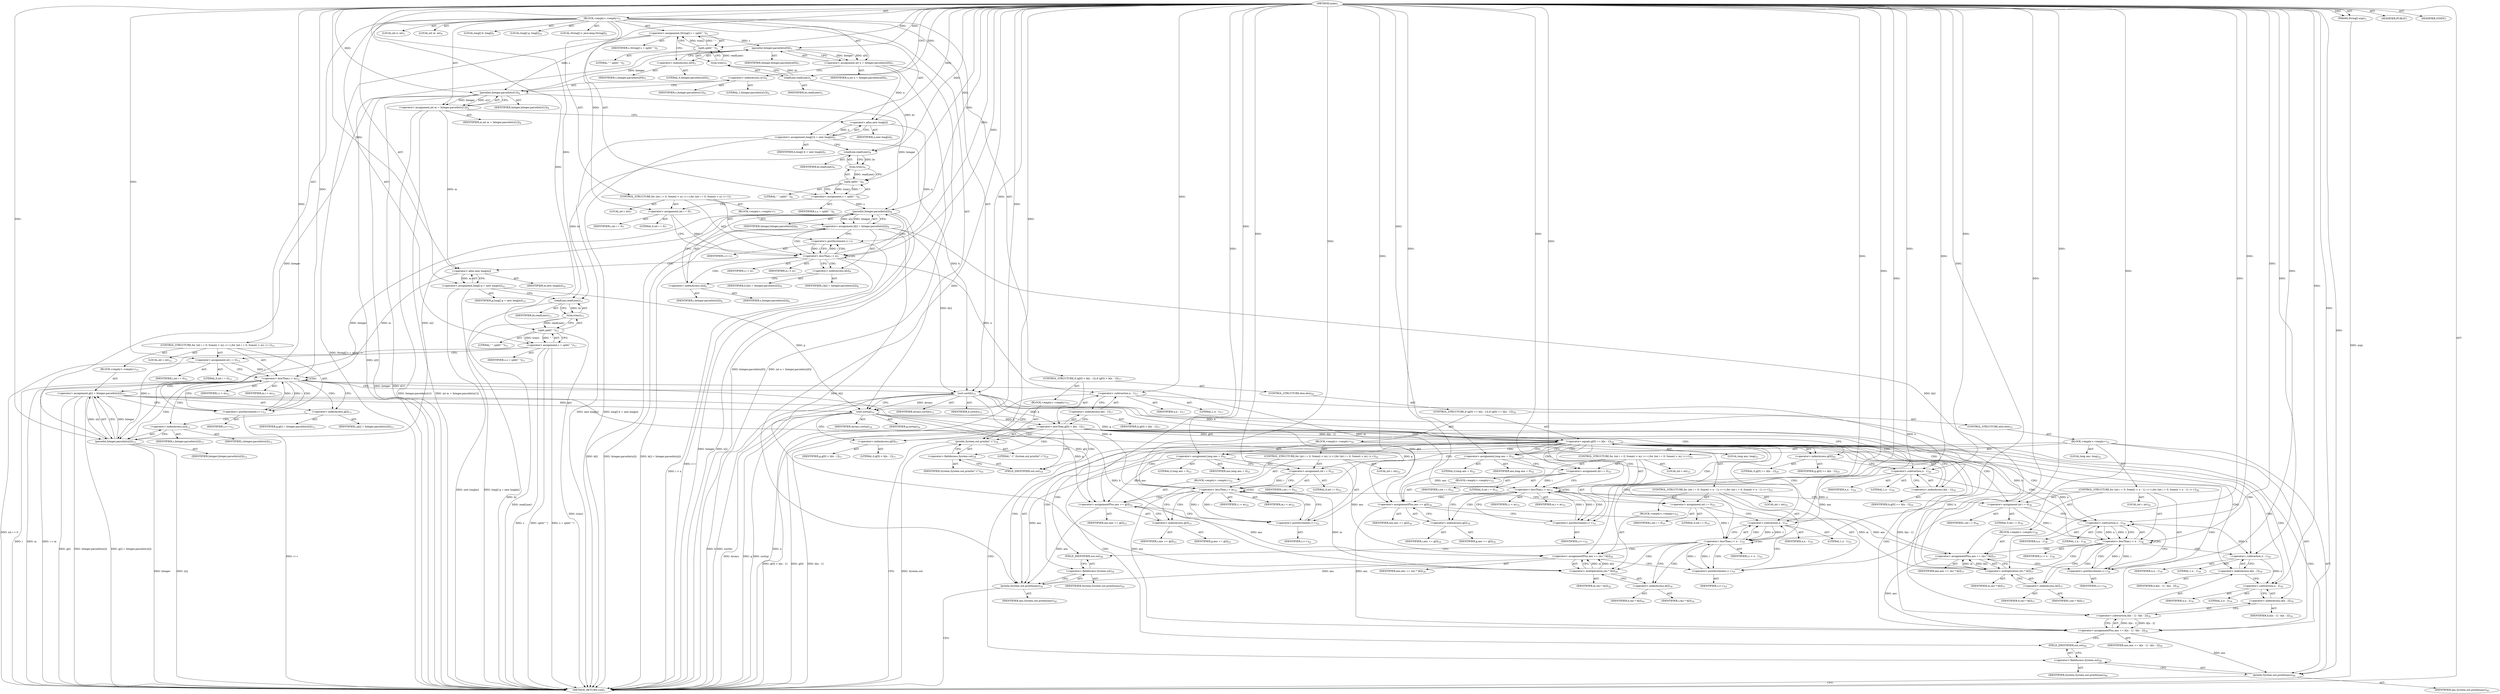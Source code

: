digraph "main" {  
"17" [label = <(METHOD,main)<SUB>1</SUB>> ]
"18" [label = <(PARAM,String[] args)<SUB>1</SUB>> ]
"19" [label = <(BLOCK,&lt;empty&gt;,&lt;empty&gt;)<SUB>1</SUB>> ]
"20" [label = <(LOCAL,String[] s: java.lang.String[])<SUB>2</SUB>> ]
"21" [label = <(&lt;operator&gt;.assignment,String[] s = split(&quot; &quot;))<SUB>2</SUB>> ]
"22" [label = <(IDENTIFIER,s,String[] s = split(&quot; &quot;))<SUB>2</SUB>> ]
"23" [label = <(split,split(&quot; &quot;))<SUB>2</SUB>> ]
"24" [label = <(trim,trim())<SUB>2</SUB>> ]
"25" [label = <(readLine,readLine())<SUB>2</SUB>> ]
"26" [label = <(IDENTIFIER,br,readLine())<SUB>2</SUB>> ]
"27" [label = <(LITERAL,&quot; &quot;,split(&quot; &quot;))<SUB>2</SUB>> ]
"28" [label = <(LOCAL,int n: int)<SUB>3</SUB>> ]
"29" [label = <(&lt;operator&gt;.assignment,int n = Integer.parseInt(s[0]))<SUB>3</SUB>> ]
"30" [label = <(IDENTIFIER,n,int n = Integer.parseInt(s[0]))<SUB>3</SUB>> ]
"31" [label = <(parseInt,Integer.parseInt(s[0]))<SUB>3</SUB>> ]
"32" [label = <(IDENTIFIER,Integer,Integer.parseInt(s[0]))<SUB>3</SUB>> ]
"33" [label = <(&lt;operator&gt;.indexAccess,s[0])<SUB>3</SUB>> ]
"34" [label = <(IDENTIFIER,s,Integer.parseInt(s[0]))<SUB>3</SUB>> ]
"35" [label = <(LITERAL,0,Integer.parseInt(s[0]))<SUB>3</SUB>> ]
"36" [label = <(LOCAL,int m: int)<SUB>4</SUB>> ]
"37" [label = <(&lt;operator&gt;.assignment,int m = Integer.parseInt(s[1]))<SUB>4</SUB>> ]
"38" [label = <(IDENTIFIER,m,int m = Integer.parseInt(s[1]))<SUB>4</SUB>> ]
"39" [label = <(parseInt,Integer.parseInt(s[1]))<SUB>4</SUB>> ]
"40" [label = <(IDENTIFIER,Integer,Integer.parseInt(s[1]))<SUB>4</SUB>> ]
"41" [label = <(&lt;operator&gt;.indexAccess,s[1])<SUB>4</SUB>> ]
"42" [label = <(IDENTIFIER,s,Integer.parseInt(s[1]))<SUB>4</SUB>> ]
"43" [label = <(LITERAL,1,Integer.parseInt(s[1]))<SUB>4</SUB>> ]
"44" [label = <(LOCAL,long[] b: long[])<SUB>5</SUB>> ]
"45" [label = <(&lt;operator&gt;.assignment,long[] b = new long[n])<SUB>5</SUB>> ]
"46" [label = <(IDENTIFIER,b,long[] b = new long[n])<SUB>5</SUB>> ]
"47" [label = <(&lt;operator&gt;.alloc,new long[n])> ]
"48" [label = <(IDENTIFIER,n,new long[n])<SUB>5</SUB>> ]
"49" [label = <(&lt;operator&gt;.assignment,s = split(&quot; &quot;))<SUB>6</SUB>> ]
"50" [label = <(IDENTIFIER,s,s = split(&quot; &quot;))<SUB>6</SUB>> ]
"51" [label = <(split,split(&quot; &quot;))<SUB>6</SUB>> ]
"52" [label = <(trim,trim())<SUB>6</SUB>> ]
"53" [label = <(readLine,readLine())<SUB>6</SUB>> ]
"54" [label = <(IDENTIFIER,br,readLine())<SUB>6</SUB>> ]
"55" [label = <(LITERAL,&quot; &quot;,split(&quot; &quot;))<SUB>6</SUB>> ]
"56" [label = <(CONTROL_STRUCTURE,for (int i = 0; Some(i &lt; n); i++),for (int i = 0; Some(i &lt; n); i++))<SUB>7</SUB>> ]
"57" [label = <(LOCAL,int i: int)<SUB>7</SUB>> ]
"58" [label = <(&lt;operator&gt;.assignment,int i = 0)<SUB>7</SUB>> ]
"59" [label = <(IDENTIFIER,i,int i = 0)<SUB>7</SUB>> ]
"60" [label = <(LITERAL,0,int i = 0)<SUB>7</SUB>> ]
"61" [label = <(&lt;operator&gt;.lessThan,i &lt; n)<SUB>7</SUB>> ]
"62" [label = <(IDENTIFIER,i,i &lt; n)<SUB>7</SUB>> ]
"63" [label = <(IDENTIFIER,n,i &lt; n)<SUB>7</SUB>> ]
"64" [label = <(&lt;operator&gt;.postIncrement,i++)<SUB>7</SUB>> ]
"65" [label = <(IDENTIFIER,i,i++)<SUB>7</SUB>> ]
"66" [label = <(BLOCK,&lt;empty&gt;,&lt;empty&gt;)<SUB>7</SUB>> ]
"67" [label = <(&lt;operator&gt;.assignment,b[i] = Integer.parseInt(s[i]))<SUB>8</SUB>> ]
"68" [label = <(&lt;operator&gt;.indexAccess,b[i])<SUB>8</SUB>> ]
"69" [label = <(IDENTIFIER,b,b[i] = Integer.parseInt(s[i]))<SUB>8</SUB>> ]
"70" [label = <(IDENTIFIER,i,b[i] = Integer.parseInt(s[i]))<SUB>8</SUB>> ]
"71" [label = <(parseInt,Integer.parseInt(s[i]))<SUB>8</SUB>> ]
"72" [label = <(IDENTIFIER,Integer,Integer.parseInt(s[i]))<SUB>8</SUB>> ]
"73" [label = <(&lt;operator&gt;.indexAccess,s[i])<SUB>8</SUB>> ]
"74" [label = <(IDENTIFIER,s,Integer.parseInt(s[i]))<SUB>8</SUB>> ]
"75" [label = <(IDENTIFIER,i,Integer.parseInt(s[i]))<SUB>8</SUB>> ]
"76" [label = <(LOCAL,long[] g: long[])<SUB>10</SUB>> ]
"77" [label = <(&lt;operator&gt;.assignment,long[] g = new long[m])<SUB>10</SUB>> ]
"78" [label = <(IDENTIFIER,g,long[] g = new long[m])<SUB>10</SUB>> ]
"79" [label = <(&lt;operator&gt;.alloc,new long[m])> ]
"80" [label = <(IDENTIFIER,m,new long[m])<SUB>10</SUB>> ]
"81" [label = <(&lt;operator&gt;.assignment,s = split(&quot; &quot;))<SUB>11</SUB>> ]
"82" [label = <(IDENTIFIER,s,s = split(&quot; &quot;))<SUB>11</SUB>> ]
"83" [label = <(split,split(&quot; &quot;))<SUB>11</SUB>> ]
"84" [label = <(trim,trim())<SUB>11</SUB>> ]
"85" [label = <(readLine,readLine())<SUB>11</SUB>> ]
"86" [label = <(IDENTIFIER,br,readLine())<SUB>11</SUB>> ]
"87" [label = <(LITERAL,&quot; &quot;,split(&quot; &quot;))<SUB>11</SUB>> ]
"88" [label = <(CONTROL_STRUCTURE,for (int i = 0; Some(i &lt; m); i++),for (int i = 0; Some(i &lt; m); i++))<SUB>12</SUB>> ]
"89" [label = <(LOCAL,int i: int)<SUB>12</SUB>> ]
"90" [label = <(&lt;operator&gt;.assignment,int i = 0)<SUB>12</SUB>> ]
"91" [label = <(IDENTIFIER,i,int i = 0)<SUB>12</SUB>> ]
"92" [label = <(LITERAL,0,int i = 0)<SUB>12</SUB>> ]
"93" [label = <(&lt;operator&gt;.lessThan,i &lt; m)<SUB>12</SUB>> ]
"94" [label = <(IDENTIFIER,i,i &lt; m)<SUB>12</SUB>> ]
"95" [label = <(IDENTIFIER,m,i &lt; m)<SUB>12</SUB>> ]
"96" [label = <(&lt;operator&gt;.postIncrement,i++)<SUB>12</SUB>> ]
"97" [label = <(IDENTIFIER,i,i++)<SUB>12</SUB>> ]
"98" [label = <(BLOCK,&lt;empty&gt;,&lt;empty&gt;)<SUB>12</SUB>> ]
"99" [label = <(&lt;operator&gt;.assignment,g[i] = Integer.parseInt(s[i]))<SUB>13</SUB>> ]
"100" [label = <(&lt;operator&gt;.indexAccess,g[i])<SUB>13</SUB>> ]
"101" [label = <(IDENTIFIER,g,g[i] = Integer.parseInt(s[i]))<SUB>13</SUB>> ]
"102" [label = <(IDENTIFIER,i,g[i] = Integer.parseInt(s[i]))<SUB>13</SUB>> ]
"103" [label = <(parseInt,Integer.parseInt(s[i]))<SUB>13</SUB>> ]
"104" [label = <(IDENTIFIER,Integer,Integer.parseInt(s[i]))<SUB>13</SUB>> ]
"105" [label = <(&lt;operator&gt;.indexAccess,s[i])<SUB>13</SUB>> ]
"106" [label = <(IDENTIFIER,s,Integer.parseInt(s[i]))<SUB>13</SUB>> ]
"107" [label = <(IDENTIFIER,i,Integer.parseInt(s[i]))<SUB>13</SUB>> ]
"108" [label = <(sort,sort(b))<SUB>15</SUB>> ]
"109" [label = <(IDENTIFIER,Arrays,sort(b))<SUB>15</SUB>> ]
"110" [label = <(IDENTIFIER,b,sort(b))<SUB>15</SUB>> ]
"111" [label = <(sort,sort(g))<SUB>16</SUB>> ]
"112" [label = <(IDENTIFIER,Arrays,sort(g))<SUB>16</SUB>> ]
"113" [label = <(IDENTIFIER,g,sort(g))<SUB>16</SUB>> ]
"114" [label = <(CONTROL_STRUCTURE,if (g[0] &lt; b[n - 1]),if (g[0] &lt; b[n - 1]))<SUB>17</SUB>> ]
"115" [label = <(&lt;operator&gt;.lessThan,g[0] &lt; b[n - 1])<SUB>17</SUB>> ]
"116" [label = <(&lt;operator&gt;.indexAccess,g[0])<SUB>17</SUB>> ]
"117" [label = <(IDENTIFIER,g,g[0] &lt; b[n - 1])<SUB>17</SUB>> ]
"118" [label = <(LITERAL,0,g[0] &lt; b[n - 1])<SUB>17</SUB>> ]
"119" [label = <(&lt;operator&gt;.indexAccess,b[n - 1])<SUB>17</SUB>> ]
"120" [label = <(IDENTIFIER,b,g[0] &lt; b[n - 1])<SUB>17</SUB>> ]
"121" [label = <(&lt;operator&gt;.subtraction,n - 1)<SUB>17</SUB>> ]
"122" [label = <(IDENTIFIER,n,n - 1)<SUB>17</SUB>> ]
"123" [label = <(LITERAL,1,n - 1)<SUB>17</SUB>> ]
"124" [label = <(BLOCK,&lt;empty&gt;,&lt;empty&gt;)<SUB>17</SUB>> ]
"125" [label = <(println,System.out.println(&quot;-1&quot;))<SUB>18</SUB>> ]
"126" [label = <(&lt;operator&gt;.fieldAccess,System.out)<SUB>18</SUB>> ]
"127" [label = <(IDENTIFIER,System,System.out.println(&quot;-1&quot;))<SUB>18</SUB>> ]
"128" [label = <(FIELD_IDENTIFIER,out,out)<SUB>18</SUB>> ]
"129" [label = <(LITERAL,&quot;-1&quot;,System.out.println(&quot;-1&quot;))<SUB>18</SUB>> ]
"130" [label = <(CONTROL_STRUCTURE,else,else)<SUB>20</SUB>> ]
"131" [label = <(CONTROL_STRUCTURE,if (g[0] == b[n - 1]),if (g[0] == b[n - 1]))<SUB>20</SUB>> ]
"132" [label = <(&lt;operator&gt;.equals,g[0] == b[n - 1])<SUB>20</SUB>> ]
"133" [label = <(&lt;operator&gt;.indexAccess,g[0])<SUB>20</SUB>> ]
"134" [label = <(IDENTIFIER,g,g[0] == b[n - 1])<SUB>20</SUB>> ]
"135" [label = <(LITERAL,0,g[0] == b[n - 1])<SUB>20</SUB>> ]
"136" [label = <(&lt;operator&gt;.indexAccess,b[n - 1])<SUB>20</SUB>> ]
"137" [label = <(IDENTIFIER,b,g[0] == b[n - 1])<SUB>20</SUB>> ]
"138" [label = <(&lt;operator&gt;.subtraction,n - 1)<SUB>20</SUB>> ]
"139" [label = <(IDENTIFIER,n,n - 1)<SUB>20</SUB>> ]
"140" [label = <(LITERAL,1,n - 1)<SUB>20</SUB>> ]
"141" [label = <(BLOCK,&lt;empty&gt;,&lt;empty&gt;)<SUB>20</SUB>> ]
"142" [label = <(LOCAL,long ans: long)<SUB>21</SUB>> ]
"143" [label = <(&lt;operator&gt;.assignment,long ans = 0)<SUB>21</SUB>> ]
"144" [label = <(IDENTIFIER,ans,long ans = 0)<SUB>21</SUB>> ]
"145" [label = <(LITERAL,0,long ans = 0)<SUB>21</SUB>> ]
"146" [label = <(CONTROL_STRUCTURE,for (int i = 0; Some(i &lt; m); i++),for (int i = 0; Some(i &lt; m); i++))<SUB>22</SUB>> ]
"147" [label = <(LOCAL,int i: int)<SUB>22</SUB>> ]
"148" [label = <(&lt;operator&gt;.assignment,int i = 0)<SUB>22</SUB>> ]
"149" [label = <(IDENTIFIER,i,int i = 0)<SUB>22</SUB>> ]
"150" [label = <(LITERAL,0,int i = 0)<SUB>22</SUB>> ]
"151" [label = <(&lt;operator&gt;.lessThan,i &lt; m)<SUB>22</SUB>> ]
"152" [label = <(IDENTIFIER,i,i &lt; m)<SUB>22</SUB>> ]
"153" [label = <(IDENTIFIER,m,i &lt; m)<SUB>22</SUB>> ]
"154" [label = <(&lt;operator&gt;.postIncrement,i++)<SUB>22</SUB>> ]
"155" [label = <(IDENTIFIER,i,i++)<SUB>22</SUB>> ]
"156" [label = <(BLOCK,&lt;empty&gt;,&lt;empty&gt;)<SUB>22</SUB>> ]
"157" [label = <(&lt;operator&gt;.assignmentPlus,ans += g[i])<SUB>23</SUB>> ]
"158" [label = <(IDENTIFIER,ans,ans += g[i])<SUB>23</SUB>> ]
"159" [label = <(&lt;operator&gt;.indexAccess,g[i])<SUB>23</SUB>> ]
"160" [label = <(IDENTIFIER,g,ans += g[i])<SUB>23</SUB>> ]
"161" [label = <(IDENTIFIER,i,ans += g[i])<SUB>23</SUB>> ]
"162" [label = <(CONTROL_STRUCTURE,for (int i = 0; Some(i &lt; n - 1); i++),for (int i = 0; Some(i &lt; n - 1); i++))<SUB>25</SUB>> ]
"163" [label = <(LOCAL,int i: int)<SUB>25</SUB>> ]
"164" [label = <(&lt;operator&gt;.assignment,int i = 0)<SUB>25</SUB>> ]
"165" [label = <(IDENTIFIER,i,int i = 0)<SUB>25</SUB>> ]
"166" [label = <(LITERAL,0,int i = 0)<SUB>25</SUB>> ]
"167" [label = <(&lt;operator&gt;.lessThan,i &lt; n - 1)<SUB>25</SUB>> ]
"168" [label = <(IDENTIFIER,i,i &lt; n - 1)<SUB>25</SUB>> ]
"169" [label = <(&lt;operator&gt;.subtraction,n - 1)<SUB>25</SUB>> ]
"170" [label = <(IDENTIFIER,n,n - 1)<SUB>25</SUB>> ]
"171" [label = <(LITERAL,1,n - 1)<SUB>25</SUB>> ]
"172" [label = <(&lt;operator&gt;.postIncrement,i++)<SUB>25</SUB>> ]
"173" [label = <(IDENTIFIER,i,i++)<SUB>25</SUB>> ]
"174" [label = <(BLOCK,&lt;empty&gt;,&lt;empty&gt;)<SUB>25</SUB>> ]
"175" [label = <(&lt;operator&gt;.assignmentPlus,ans += (m) * b[i])<SUB>26</SUB>> ]
"176" [label = <(IDENTIFIER,ans,ans += (m) * b[i])<SUB>26</SUB>> ]
"177" [label = <(&lt;operator&gt;.multiplication,(m) * b[i])<SUB>26</SUB>> ]
"178" [label = <(IDENTIFIER,m,(m) * b[i])<SUB>26</SUB>> ]
"179" [label = <(&lt;operator&gt;.indexAccess,b[i])<SUB>26</SUB>> ]
"180" [label = <(IDENTIFIER,b,(m) * b[i])<SUB>26</SUB>> ]
"181" [label = <(IDENTIFIER,i,(m) * b[i])<SUB>26</SUB>> ]
"182" [label = <(println,System.out.println(ans))<SUB>28</SUB>> ]
"183" [label = <(&lt;operator&gt;.fieldAccess,System.out)<SUB>28</SUB>> ]
"184" [label = <(IDENTIFIER,System,System.out.println(ans))<SUB>28</SUB>> ]
"185" [label = <(FIELD_IDENTIFIER,out,out)<SUB>28</SUB>> ]
"186" [label = <(IDENTIFIER,ans,System.out.println(ans))<SUB>28</SUB>> ]
"187" [label = <(CONTROL_STRUCTURE,else,else)<SUB>31</SUB>> ]
"188" [label = <(BLOCK,&lt;empty&gt;,&lt;empty&gt;)<SUB>31</SUB>> ]
"189" [label = <(LOCAL,long ans: long)<SUB>32</SUB>> ]
"190" [label = <(&lt;operator&gt;.assignment,long ans = 0)<SUB>32</SUB>> ]
"191" [label = <(IDENTIFIER,ans,long ans = 0)<SUB>32</SUB>> ]
"192" [label = <(LITERAL,0,long ans = 0)<SUB>32</SUB>> ]
"193" [label = <(CONTROL_STRUCTURE,for (int i = 0; Some(i &lt; m); i++),for (int i = 0; Some(i &lt; m); i++))<SUB>33</SUB>> ]
"194" [label = <(LOCAL,int i: int)<SUB>33</SUB>> ]
"195" [label = <(&lt;operator&gt;.assignment,int i = 0)<SUB>33</SUB>> ]
"196" [label = <(IDENTIFIER,i,int i = 0)<SUB>33</SUB>> ]
"197" [label = <(LITERAL,0,int i = 0)<SUB>33</SUB>> ]
"198" [label = <(&lt;operator&gt;.lessThan,i &lt; m)<SUB>33</SUB>> ]
"199" [label = <(IDENTIFIER,i,i &lt; m)<SUB>33</SUB>> ]
"200" [label = <(IDENTIFIER,m,i &lt; m)<SUB>33</SUB>> ]
"201" [label = <(&lt;operator&gt;.postIncrement,i++)<SUB>33</SUB>> ]
"202" [label = <(IDENTIFIER,i,i++)<SUB>33</SUB>> ]
"203" [label = <(BLOCK,&lt;empty&gt;,&lt;empty&gt;)<SUB>33</SUB>> ]
"204" [label = <(&lt;operator&gt;.assignmentPlus,ans += g[i])<SUB>34</SUB>> ]
"205" [label = <(IDENTIFIER,ans,ans += g[i])<SUB>34</SUB>> ]
"206" [label = <(&lt;operator&gt;.indexAccess,g[i])<SUB>34</SUB>> ]
"207" [label = <(IDENTIFIER,g,ans += g[i])<SUB>34</SUB>> ]
"208" [label = <(IDENTIFIER,i,ans += g[i])<SUB>34</SUB>> ]
"209" [label = <(CONTROL_STRUCTURE,for (int i = 0; Some(i &lt; n - 1); i++),for (int i = 0; Some(i &lt; n - 1); i++))<SUB>36</SUB>> ]
"210" [label = <(LOCAL,int i: int)<SUB>36</SUB>> ]
"211" [label = <(&lt;operator&gt;.assignment,int i = 0)<SUB>36</SUB>> ]
"212" [label = <(IDENTIFIER,i,int i = 0)<SUB>36</SUB>> ]
"213" [label = <(LITERAL,0,int i = 0)<SUB>36</SUB>> ]
"214" [label = <(&lt;operator&gt;.lessThan,i &lt; n - 1)<SUB>36</SUB>> ]
"215" [label = <(IDENTIFIER,i,i &lt; n - 1)<SUB>36</SUB>> ]
"216" [label = <(&lt;operator&gt;.subtraction,n - 1)<SUB>36</SUB>> ]
"217" [label = <(IDENTIFIER,n,n - 1)<SUB>36</SUB>> ]
"218" [label = <(LITERAL,1,n - 1)<SUB>36</SUB>> ]
"219" [label = <(&lt;operator&gt;.postIncrement,i++)<SUB>36</SUB>> ]
"220" [label = <(IDENTIFIER,i,i++)<SUB>36</SUB>> ]
"221" [label = <(BLOCK,&lt;empty&gt;,&lt;empty&gt;)<SUB>36</SUB>> ]
"222" [label = <(&lt;operator&gt;.assignmentPlus,ans += (m) * b[i])<SUB>37</SUB>> ]
"223" [label = <(IDENTIFIER,ans,ans += (m) * b[i])<SUB>37</SUB>> ]
"224" [label = <(&lt;operator&gt;.multiplication,(m) * b[i])<SUB>37</SUB>> ]
"225" [label = <(IDENTIFIER,m,(m) * b[i])<SUB>37</SUB>> ]
"226" [label = <(&lt;operator&gt;.indexAccess,b[i])<SUB>37</SUB>> ]
"227" [label = <(IDENTIFIER,b,(m) * b[i])<SUB>37</SUB>> ]
"228" [label = <(IDENTIFIER,i,(m) * b[i])<SUB>37</SUB>> ]
"229" [label = <(&lt;operator&gt;.assignmentPlus,ans += b[n - 1] - b[n - 2])<SUB>39</SUB>> ]
"230" [label = <(IDENTIFIER,ans,ans += b[n - 1] - b[n - 2])<SUB>39</SUB>> ]
"231" [label = <(&lt;operator&gt;.subtraction,b[n - 1] - b[n - 2])<SUB>39</SUB>> ]
"232" [label = <(&lt;operator&gt;.indexAccess,b[n - 1])<SUB>39</SUB>> ]
"233" [label = <(IDENTIFIER,b,b[n - 1] - b[n - 2])<SUB>39</SUB>> ]
"234" [label = <(&lt;operator&gt;.subtraction,n - 1)<SUB>39</SUB>> ]
"235" [label = <(IDENTIFIER,n,n - 1)<SUB>39</SUB>> ]
"236" [label = <(LITERAL,1,n - 1)<SUB>39</SUB>> ]
"237" [label = <(&lt;operator&gt;.indexAccess,b[n - 2])<SUB>39</SUB>> ]
"238" [label = <(IDENTIFIER,b,b[n - 1] - b[n - 2])<SUB>39</SUB>> ]
"239" [label = <(&lt;operator&gt;.subtraction,n - 2)<SUB>39</SUB>> ]
"240" [label = <(IDENTIFIER,n,n - 2)<SUB>39</SUB>> ]
"241" [label = <(LITERAL,2,n - 2)<SUB>39</SUB>> ]
"242" [label = <(println,System.out.println(ans))<SUB>40</SUB>> ]
"243" [label = <(&lt;operator&gt;.fieldAccess,System.out)<SUB>40</SUB>> ]
"244" [label = <(IDENTIFIER,System,System.out.println(ans))<SUB>40</SUB>> ]
"245" [label = <(FIELD_IDENTIFIER,out,out)<SUB>40</SUB>> ]
"246" [label = <(IDENTIFIER,ans,System.out.println(ans))<SUB>40</SUB>> ]
"247" [label = <(MODIFIER,PUBLIC)> ]
"248" [label = <(MODIFIER,STATIC)> ]
"249" [label = <(METHOD_RETURN,void)<SUB>1</SUB>> ]
  "17" -> "18"  [ label = "AST: "] 
  "17" -> "19"  [ label = "AST: "] 
  "17" -> "247"  [ label = "AST: "] 
  "17" -> "248"  [ label = "AST: "] 
  "17" -> "249"  [ label = "AST: "] 
  "19" -> "20"  [ label = "AST: "] 
  "19" -> "21"  [ label = "AST: "] 
  "19" -> "28"  [ label = "AST: "] 
  "19" -> "29"  [ label = "AST: "] 
  "19" -> "36"  [ label = "AST: "] 
  "19" -> "37"  [ label = "AST: "] 
  "19" -> "44"  [ label = "AST: "] 
  "19" -> "45"  [ label = "AST: "] 
  "19" -> "49"  [ label = "AST: "] 
  "19" -> "56"  [ label = "AST: "] 
  "19" -> "76"  [ label = "AST: "] 
  "19" -> "77"  [ label = "AST: "] 
  "19" -> "81"  [ label = "AST: "] 
  "19" -> "88"  [ label = "AST: "] 
  "19" -> "108"  [ label = "AST: "] 
  "19" -> "111"  [ label = "AST: "] 
  "19" -> "114"  [ label = "AST: "] 
  "21" -> "22"  [ label = "AST: "] 
  "21" -> "23"  [ label = "AST: "] 
  "23" -> "24"  [ label = "AST: "] 
  "23" -> "27"  [ label = "AST: "] 
  "24" -> "25"  [ label = "AST: "] 
  "25" -> "26"  [ label = "AST: "] 
  "29" -> "30"  [ label = "AST: "] 
  "29" -> "31"  [ label = "AST: "] 
  "31" -> "32"  [ label = "AST: "] 
  "31" -> "33"  [ label = "AST: "] 
  "33" -> "34"  [ label = "AST: "] 
  "33" -> "35"  [ label = "AST: "] 
  "37" -> "38"  [ label = "AST: "] 
  "37" -> "39"  [ label = "AST: "] 
  "39" -> "40"  [ label = "AST: "] 
  "39" -> "41"  [ label = "AST: "] 
  "41" -> "42"  [ label = "AST: "] 
  "41" -> "43"  [ label = "AST: "] 
  "45" -> "46"  [ label = "AST: "] 
  "45" -> "47"  [ label = "AST: "] 
  "47" -> "48"  [ label = "AST: "] 
  "49" -> "50"  [ label = "AST: "] 
  "49" -> "51"  [ label = "AST: "] 
  "51" -> "52"  [ label = "AST: "] 
  "51" -> "55"  [ label = "AST: "] 
  "52" -> "53"  [ label = "AST: "] 
  "53" -> "54"  [ label = "AST: "] 
  "56" -> "57"  [ label = "AST: "] 
  "56" -> "58"  [ label = "AST: "] 
  "56" -> "61"  [ label = "AST: "] 
  "56" -> "64"  [ label = "AST: "] 
  "56" -> "66"  [ label = "AST: "] 
  "58" -> "59"  [ label = "AST: "] 
  "58" -> "60"  [ label = "AST: "] 
  "61" -> "62"  [ label = "AST: "] 
  "61" -> "63"  [ label = "AST: "] 
  "64" -> "65"  [ label = "AST: "] 
  "66" -> "67"  [ label = "AST: "] 
  "67" -> "68"  [ label = "AST: "] 
  "67" -> "71"  [ label = "AST: "] 
  "68" -> "69"  [ label = "AST: "] 
  "68" -> "70"  [ label = "AST: "] 
  "71" -> "72"  [ label = "AST: "] 
  "71" -> "73"  [ label = "AST: "] 
  "73" -> "74"  [ label = "AST: "] 
  "73" -> "75"  [ label = "AST: "] 
  "77" -> "78"  [ label = "AST: "] 
  "77" -> "79"  [ label = "AST: "] 
  "79" -> "80"  [ label = "AST: "] 
  "81" -> "82"  [ label = "AST: "] 
  "81" -> "83"  [ label = "AST: "] 
  "83" -> "84"  [ label = "AST: "] 
  "83" -> "87"  [ label = "AST: "] 
  "84" -> "85"  [ label = "AST: "] 
  "85" -> "86"  [ label = "AST: "] 
  "88" -> "89"  [ label = "AST: "] 
  "88" -> "90"  [ label = "AST: "] 
  "88" -> "93"  [ label = "AST: "] 
  "88" -> "96"  [ label = "AST: "] 
  "88" -> "98"  [ label = "AST: "] 
  "90" -> "91"  [ label = "AST: "] 
  "90" -> "92"  [ label = "AST: "] 
  "93" -> "94"  [ label = "AST: "] 
  "93" -> "95"  [ label = "AST: "] 
  "96" -> "97"  [ label = "AST: "] 
  "98" -> "99"  [ label = "AST: "] 
  "99" -> "100"  [ label = "AST: "] 
  "99" -> "103"  [ label = "AST: "] 
  "100" -> "101"  [ label = "AST: "] 
  "100" -> "102"  [ label = "AST: "] 
  "103" -> "104"  [ label = "AST: "] 
  "103" -> "105"  [ label = "AST: "] 
  "105" -> "106"  [ label = "AST: "] 
  "105" -> "107"  [ label = "AST: "] 
  "108" -> "109"  [ label = "AST: "] 
  "108" -> "110"  [ label = "AST: "] 
  "111" -> "112"  [ label = "AST: "] 
  "111" -> "113"  [ label = "AST: "] 
  "114" -> "115"  [ label = "AST: "] 
  "114" -> "124"  [ label = "AST: "] 
  "114" -> "130"  [ label = "AST: "] 
  "115" -> "116"  [ label = "AST: "] 
  "115" -> "119"  [ label = "AST: "] 
  "116" -> "117"  [ label = "AST: "] 
  "116" -> "118"  [ label = "AST: "] 
  "119" -> "120"  [ label = "AST: "] 
  "119" -> "121"  [ label = "AST: "] 
  "121" -> "122"  [ label = "AST: "] 
  "121" -> "123"  [ label = "AST: "] 
  "124" -> "125"  [ label = "AST: "] 
  "125" -> "126"  [ label = "AST: "] 
  "125" -> "129"  [ label = "AST: "] 
  "126" -> "127"  [ label = "AST: "] 
  "126" -> "128"  [ label = "AST: "] 
  "130" -> "131"  [ label = "AST: "] 
  "131" -> "132"  [ label = "AST: "] 
  "131" -> "141"  [ label = "AST: "] 
  "131" -> "187"  [ label = "AST: "] 
  "132" -> "133"  [ label = "AST: "] 
  "132" -> "136"  [ label = "AST: "] 
  "133" -> "134"  [ label = "AST: "] 
  "133" -> "135"  [ label = "AST: "] 
  "136" -> "137"  [ label = "AST: "] 
  "136" -> "138"  [ label = "AST: "] 
  "138" -> "139"  [ label = "AST: "] 
  "138" -> "140"  [ label = "AST: "] 
  "141" -> "142"  [ label = "AST: "] 
  "141" -> "143"  [ label = "AST: "] 
  "141" -> "146"  [ label = "AST: "] 
  "141" -> "162"  [ label = "AST: "] 
  "141" -> "182"  [ label = "AST: "] 
  "143" -> "144"  [ label = "AST: "] 
  "143" -> "145"  [ label = "AST: "] 
  "146" -> "147"  [ label = "AST: "] 
  "146" -> "148"  [ label = "AST: "] 
  "146" -> "151"  [ label = "AST: "] 
  "146" -> "154"  [ label = "AST: "] 
  "146" -> "156"  [ label = "AST: "] 
  "148" -> "149"  [ label = "AST: "] 
  "148" -> "150"  [ label = "AST: "] 
  "151" -> "152"  [ label = "AST: "] 
  "151" -> "153"  [ label = "AST: "] 
  "154" -> "155"  [ label = "AST: "] 
  "156" -> "157"  [ label = "AST: "] 
  "157" -> "158"  [ label = "AST: "] 
  "157" -> "159"  [ label = "AST: "] 
  "159" -> "160"  [ label = "AST: "] 
  "159" -> "161"  [ label = "AST: "] 
  "162" -> "163"  [ label = "AST: "] 
  "162" -> "164"  [ label = "AST: "] 
  "162" -> "167"  [ label = "AST: "] 
  "162" -> "172"  [ label = "AST: "] 
  "162" -> "174"  [ label = "AST: "] 
  "164" -> "165"  [ label = "AST: "] 
  "164" -> "166"  [ label = "AST: "] 
  "167" -> "168"  [ label = "AST: "] 
  "167" -> "169"  [ label = "AST: "] 
  "169" -> "170"  [ label = "AST: "] 
  "169" -> "171"  [ label = "AST: "] 
  "172" -> "173"  [ label = "AST: "] 
  "174" -> "175"  [ label = "AST: "] 
  "175" -> "176"  [ label = "AST: "] 
  "175" -> "177"  [ label = "AST: "] 
  "177" -> "178"  [ label = "AST: "] 
  "177" -> "179"  [ label = "AST: "] 
  "179" -> "180"  [ label = "AST: "] 
  "179" -> "181"  [ label = "AST: "] 
  "182" -> "183"  [ label = "AST: "] 
  "182" -> "186"  [ label = "AST: "] 
  "183" -> "184"  [ label = "AST: "] 
  "183" -> "185"  [ label = "AST: "] 
  "187" -> "188"  [ label = "AST: "] 
  "188" -> "189"  [ label = "AST: "] 
  "188" -> "190"  [ label = "AST: "] 
  "188" -> "193"  [ label = "AST: "] 
  "188" -> "209"  [ label = "AST: "] 
  "188" -> "229"  [ label = "AST: "] 
  "188" -> "242"  [ label = "AST: "] 
  "190" -> "191"  [ label = "AST: "] 
  "190" -> "192"  [ label = "AST: "] 
  "193" -> "194"  [ label = "AST: "] 
  "193" -> "195"  [ label = "AST: "] 
  "193" -> "198"  [ label = "AST: "] 
  "193" -> "201"  [ label = "AST: "] 
  "193" -> "203"  [ label = "AST: "] 
  "195" -> "196"  [ label = "AST: "] 
  "195" -> "197"  [ label = "AST: "] 
  "198" -> "199"  [ label = "AST: "] 
  "198" -> "200"  [ label = "AST: "] 
  "201" -> "202"  [ label = "AST: "] 
  "203" -> "204"  [ label = "AST: "] 
  "204" -> "205"  [ label = "AST: "] 
  "204" -> "206"  [ label = "AST: "] 
  "206" -> "207"  [ label = "AST: "] 
  "206" -> "208"  [ label = "AST: "] 
  "209" -> "210"  [ label = "AST: "] 
  "209" -> "211"  [ label = "AST: "] 
  "209" -> "214"  [ label = "AST: "] 
  "209" -> "219"  [ label = "AST: "] 
  "209" -> "221"  [ label = "AST: "] 
  "211" -> "212"  [ label = "AST: "] 
  "211" -> "213"  [ label = "AST: "] 
  "214" -> "215"  [ label = "AST: "] 
  "214" -> "216"  [ label = "AST: "] 
  "216" -> "217"  [ label = "AST: "] 
  "216" -> "218"  [ label = "AST: "] 
  "219" -> "220"  [ label = "AST: "] 
  "221" -> "222"  [ label = "AST: "] 
  "222" -> "223"  [ label = "AST: "] 
  "222" -> "224"  [ label = "AST: "] 
  "224" -> "225"  [ label = "AST: "] 
  "224" -> "226"  [ label = "AST: "] 
  "226" -> "227"  [ label = "AST: "] 
  "226" -> "228"  [ label = "AST: "] 
  "229" -> "230"  [ label = "AST: "] 
  "229" -> "231"  [ label = "AST: "] 
  "231" -> "232"  [ label = "AST: "] 
  "231" -> "237"  [ label = "AST: "] 
  "232" -> "233"  [ label = "AST: "] 
  "232" -> "234"  [ label = "AST: "] 
  "234" -> "235"  [ label = "AST: "] 
  "234" -> "236"  [ label = "AST: "] 
  "237" -> "238"  [ label = "AST: "] 
  "237" -> "239"  [ label = "AST: "] 
  "239" -> "240"  [ label = "AST: "] 
  "239" -> "241"  [ label = "AST: "] 
  "242" -> "243"  [ label = "AST: "] 
  "242" -> "246"  [ label = "AST: "] 
  "243" -> "244"  [ label = "AST: "] 
  "243" -> "245"  [ label = "AST: "] 
  "21" -> "33"  [ label = "CFG: "] 
  "29" -> "41"  [ label = "CFG: "] 
  "37" -> "47"  [ label = "CFG: "] 
  "45" -> "53"  [ label = "CFG: "] 
  "49" -> "58"  [ label = "CFG: "] 
  "77" -> "85"  [ label = "CFG: "] 
  "81" -> "90"  [ label = "CFG: "] 
  "108" -> "111"  [ label = "CFG: "] 
  "111" -> "116"  [ label = "CFG: "] 
  "23" -> "21"  [ label = "CFG: "] 
  "31" -> "29"  [ label = "CFG: "] 
  "39" -> "37"  [ label = "CFG: "] 
  "47" -> "45"  [ label = "CFG: "] 
  "51" -> "49"  [ label = "CFG: "] 
  "58" -> "61"  [ label = "CFG: "] 
  "61" -> "68"  [ label = "CFG: "] 
  "61" -> "79"  [ label = "CFG: "] 
  "64" -> "61"  [ label = "CFG: "] 
  "79" -> "77"  [ label = "CFG: "] 
  "83" -> "81"  [ label = "CFG: "] 
  "90" -> "93"  [ label = "CFG: "] 
  "93" -> "100"  [ label = "CFG: "] 
  "93" -> "108"  [ label = "CFG: "] 
  "96" -> "93"  [ label = "CFG: "] 
  "115" -> "128"  [ label = "CFG: "] 
  "115" -> "133"  [ label = "CFG: "] 
  "24" -> "23"  [ label = "CFG: "] 
  "33" -> "31"  [ label = "CFG: "] 
  "41" -> "39"  [ label = "CFG: "] 
  "52" -> "51"  [ label = "CFG: "] 
  "67" -> "64"  [ label = "CFG: "] 
  "84" -> "83"  [ label = "CFG: "] 
  "99" -> "96"  [ label = "CFG: "] 
  "116" -> "121"  [ label = "CFG: "] 
  "119" -> "115"  [ label = "CFG: "] 
  "125" -> "249"  [ label = "CFG: "] 
  "25" -> "24"  [ label = "CFG: "] 
  "53" -> "52"  [ label = "CFG: "] 
  "68" -> "73"  [ label = "CFG: "] 
  "71" -> "67"  [ label = "CFG: "] 
  "85" -> "84"  [ label = "CFG: "] 
  "100" -> "105"  [ label = "CFG: "] 
  "103" -> "99"  [ label = "CFG: "] 
  "121" -> "119"  [ label = "CFG: "] 
  "126" -> "125"  [ label = "CFG: "] 
  "132" -> "143"  [ label = "CFG: "] 
  "132" -> "190"  [ label = "CFG: "] 
  "73" -> "71"  [ label = "CFG: "] 
  "105" -> "103"  [ label = "CFG: "] 
  "128" -> "126"  [ label = "CFG: "] 
  "133" -> "138"  [ label = "CFG: "] 
  "136" -> "132"  [ label = "CFG: "] 
  "143" -> "148"  [ label = "CFG: "] 
  "182" -> "249"  [ label = "CFG: "] 
  "138" -> "136"  [ label = "CFG: "] 
  "148" -> "151"  [ label = "CFG: "] 
  "151" -> "159"  [ label = "CFG: "] 
  "151" -> "164"  [ label = "CFG: "] 
  "154" -> "151"  [ label = "CFG: "] 
  "164" -> "169"  [ label = "CFG: "] 
  "167" -> "179"  [ label = "CFG: "] 
  "167" -> "185"  [ label = "CFG: "] 
  "172" -> "169"  [ label = "CFG: "] 
  "183" -> "182"  [ label = "CFG: "] 
  "190" -> "195"  [ label = "CFG: "] 
  "229" -> "245"  [ label = "CFG: "] 
  "242" -> "249"  [ label = "CFG: "] 
  "157" -> "154"  [ label = "CFG: "] 
  "169" -> "167"  [ label = "CFG: "] 
  "175" -> "172"  [ label = "CFG: "] 
  "185" -> "183"  [ label = "CFG: "] 
  "195" -> "198"  [ label = "CFG: "] 
  "198" -> "206"  [ label = "CFG: "] 
  "198" -> "211"  [ label = "CFG: "] 
  "201" -> "198"  [ label = "CFG: "] 
  "211" -> "216"  [ label = "CFG: "] 
  "214" -> "226"  [ label = "CFG: "] 
  "214" -> "234"  [ label = "CFG: "] 
  "219" -> "216"  [ label = "CFG: "] 
  "231" -> "229"  [ label = "CFG: "] 
  "243" -> "242"  [ label = "CFG: "] 
  "159" -> "157"  [ label = "CFG: "] 
  "177" -> "175"  [ label = "CFG: "] 
  "204" -> "201"  [ label = "CFG: "] 
  "216" -> "214"  [ label = "CFG: "] 
  "222" -> "219"  [ label = "CFG: "] 
  "232" -> "239"  [ label = "CFG: "] 
  "237" -> "231"  [ label = "CFG: "] 
  "245" -> "243"  [ label = "CFG: "] 
  "179" -> "177"  [ label = "CFG: "] 
  "206" -> "204"  [ label = "CFG: "] 
  "224" -> "222"  [ label = "CFG: "] 
  "234" -> "232"  [ label = "CFG: "] 
  "239" -> "237"  [ label = "CFG: "] 
  "226" -> "224"  [ label = "CFG: "] 
  "17" -> "25"  [ label = "CFG: "] 
  "18" -> "249"  [ label = "DDG: args"] 
  "21" -> "249"  [ label = "DDG: String[] s = split(&quot; &quot;)"] 
  "31" -> "249"  [ label = "DDG: s[0]"] 
  "29" -> "249"  [ label = "DDG: Integer.parseInt(s[0])"] 
  "29" -> "249"  [ label = "DDG: int n = Integer.parseInt(s[0])"] 
  "39" -> "249"  [ label = "DDG: Integer"] 
  "39" -> "249"  [ label = "DDG: s[1]"] 
  "37" -> "249"  [ label = "DDG: Integer.parseInt(s[1])"] 
  "37" -> "249"  [ label = "DDG: int m = Integer.parseInt(s[1])"] 
  "45" -> "249"  [ label = "DDG: new long[n]"] 
  "45" -> "249"  [ label = "DDG: long[] b = new long[n]"] 
  "61" -> "249"  [ label = "DDG: i &lt; n"] 
  "77" -> "249"  [ label = "DDG: new long[m]"] 
  "77" -> "249"  [ label = "DDG: long[] g = new long[m]"] 
  "81" -> "249"  [ label = "DDG: s"] 
  "85" -> "249"  [ label = "DDG: br"] 
  "84" -> "249"  [ label = "DDG: readLine()"] 
  "83" -> "249"  [ label = "DDG: trim()"] 
  "81" -> "249"  [ label = "DDG: split(&quot; &quot;)"] 
  "81" -> "249"  [ label = "DDG: s = split(&quot; &quot;)"] 
  "90" -> "249"  [ label = "DDG: int i = 0"] 
  "93" -> "249"  [ label = "DDG: i"] 
  "93" -> "249"  [ label = "DDG: m"] 
  "93" -> "249"  [ label = "DDG: i &lt; m"] 
  "108" -> "249"  [ label = "DDG: b"] 
  "108" -> "249"  [ label = "DDG: sort(b)"] 
  "111" -> "249"  [ label = "DDG: Arrays"] 
  "111" -> "249"  [ label = "DDG: g"] 
  "111" -> "249"  [ label = "DDG: sort(g)"] 
  "115" -> "249"  [ label = "DDG: g[0]"] 
  "121" -> "249"  [ label = "DDG: n"] 
  "115" -> "249"  [ label = "DDG: b[n - 1]"] 
  "115" -> "249"  [ label = "DDG: g[0] &lt; b[n - 1]"] 
  "125" -> "249"  [ label = "DDG: System.out"] 
  "99" -> "249"  [ label = "DDG: g[i]"] 
  "103" -> "249"  [ label = "DDG: Integer"] 
  "103" -> "249"  [ label = "DDG: s[i]"] 
  "99" -> "249"  [ label = "DDG: Integer.parseInt(s[i])"] 
  "99" -> "249"  [ label = "DDG: g[i] = Integer.parseInt(s[i])"] 
  "96" -> "249"  [ label = "DDG: i++"] 
  "67" -> "249"  [ label = "DDG: b[i]"] 
  "71" -> "249"  [ label = "DDG: Integer"] 
  "71" -> "249"  [ label = "DDG: s[i]"] 
  "67" -> "249"  [ label = "DDG: Integer.parseInt(s[i])"] 
  "67" -> "249"  [ label = "DDG: b[i] = Integer.parseInt(s[i])"] 
  "64" -> "249"  [ label = "DDG: i++"] 
  "17" -> "18"  [ label = "DDG: "] 
  "23" -> "21"  [ label = "DDG: trim()"] 
  "23" -> "21"  [ label = "DDG: &quot; &quot;"] 
  "31" -> "29"  [ label = "DDG: Integer"] 
  "31" -> "29"  [ label = "DDG: s[0]"] 
  "39" -> "37"  [ label = "DDG: Integer"] 
  "39" -> "37"  [ label = "DDG: s[1]"] 
  "47" -> "45"  [ label = "DDG: n"] 
  "51" -> "49"  [ label = "DDG: trim()"] 
  "51" -> "49"  [ label = "DDG: &quot; &quot;"] 
  "79" -> "77"  [ label = "DDG: m"] 
  "83" -> "81"  [ label = "DDG: trim()"] 
  "83" -> "81"  [ label = "DDG: &quot; &quot;"] 
  "17" -> "58"  [ label = "DDG: "] 
  "17" -> "90"  [ label = "DDG: "] 
  "17" -> "108"  [ label = "DDG: "] 
  "45" -> "108"  [ label = "DDG: b"] 
  "67" -> "108"  [ label = "DDG: b[i]"] 
  "108" -> "111"  [ label = "DDG: Arrays"] 
  "17" -> "111"  [ label = "DDG: "] 
  "77" -> "111"  [ label = "DDG: g"] 
  "99" -> "111"  [ label = "DDG: g[i]"] 
  "24" -> "23"  [ label = "DDG: readLine()"] 
  "17" -> "23"  [ label = "DDG: "] 
  "17" -> "31"  [ label = "DDG: "] 
  "21" -> "31"  [ label = "DDG: s"] 
  "31" -> "39"  [ label = "DDG: Integer"] 
  "17" -> "39"  [ label = "DDG: "] 
  "21" -> "39"  [ label = "DDG: s"] 
  "29" -> "47"  [ label = "DDG: n"] 
  "17" -> "47"  [ label = "DDG: "] 
  "52" -> "51"  [ label = "DDG: readLine()"] 
  "17" -> "51"  [ label = "DDG: "] 
  "58" -> "61"  [ label = "DDG: i"] 
  "64" -> "61"  [ label = "DDG: i"] 
  "17" -> "61"  [ label = "DDG: "] 
  "47" -> "61"  [ label = "DDG: n"] 
  "61" -> "64"  [ label = "DDG: i"] 
  "17" -> "64"  [ label = "DDG: "] 
  "71" -> "67"  [ label = "DDG: Integer"] 
  "71" -> "67"  [ label = "DDG: s[i]"] 
  "37" -> "79"  [ label = "DDG: m"] 
  "17" -> "79"  [ label = "DDG: "] 
  "84" -> "83"  [ label = "DDG: readLine()"] 
  "17" -> "83"  [ label = "DDG: "] 
  "90" -> "93"  [ label = "DDG: i"] 
  "96" -> "93"  [ label = "DDG: i"] 
  "17" -> "93"  [ label = "DDG: "] 
  "79" -> "93"  [ label = "DDG: m"] 
  "93" -> "96"  [ label = "DDG: i"] 
  "17" -> "96"  [ label = "DDG: "] 
  "103" -> "99"  [ label = "DDG: Integer"] 
  "103" -> "99"  [ label = "DDG: s[i]"] 
  "111" -> "115"  [ label = "DDG: g"] 
  "108" -> "115"  [ label = "DDG: b"] 
  "25" -> "24"  [ label = "DDG: br"] 
  "53" -> "52"  [ label = "DDG: br"] 
  "85" -> "84"  [ label = "DDG: br"] 
  "17" -> "125"  [ label = "DDG: "] 
  "17" -> "25"  [ label = "DDG: "] 
  "25" -> "53"  [ label = "DDG: br"] 
  "17" -> "53"  [ label = "DDG: "] 
  "39" -> "71"  [ label = "DDG: Integer"] 
  "17" -> "71"  [ label = "DDG: "] 
  "49" -> "71"  [ label = "DDG: s"] 
  "53" -> "85"  [ label = "DDG: br"] 
  "17" -> "85"  [ label = "DDG: "] 
  "39" -> "103"  [ label = "DDG: Integer"] 
  "71" -> "103"  [ label = "DDG: Integer"] 
  "17" -> "103"  [ label = "DDG: "] 
  "81" -> "103"  [ label = "DDG: s"] 
  "71" -> "103"  [ label = "DDG: s[i]"] 
  "61" -> "121"  [ label = "DDG: n"] 
  "17" -> "121"  [ label = "DDG: "] 
  "111" -> "132"  [ label = "DDG: g"] 
  "115" -> "132"  [ label = "DDG: g[0]"] 
  "108" -> "132"  [ label = "DDG: b"] 
  "115" -> "132"  [ label = "DDG: b[n - 1]"] 
  "17" -> "143"  [ label = "DDG: "] 
  "17" -> "148"  [ label = "DDG: "] 
  "17" -> "164"  [ label = "DDG: "] 
  "143" -> "182"  [ label = "DDG: ans"] 
  "175" -> "182"  [ label = "DDG: ans"] 
  "157" -> "182"  [ label = "DDG: ans"] 
  "17" -> "182"  [ label = "DDG: "] 
  "17" -> "190"  [ label = "DDG: "] 
  "231" -> "229"  [ label = "DDG: b[n - 1]"] 
  "231" -> "229"  [ label = "DDG: b[n - 2]"] 
  "121" -> "138"  [ label = "DDG: n"] 
  "17" -> "138"  [ label = "DDG: "] 
  "148" -> "151"  [ label = "DDG: i"] 
  "154" -> "151"  [ label = "DDG: i"] 
  "17" -> "151"  [ label = "DDG: "] 
  "93" -> "151"  [ label = "DDG: m"] 
  "151" -> "154"  [ label = "DDG: i"] 
  "17" -> "154"  [ label = "DDG: "] 
  "111" -> "157"  [ label = "DDG: g"] 
  "99" -> "157"  [ label = "DDG: g[i]"] 
  "164" -> "167"  [ label = "DDG: i"] 
  "172" -> "167"  [ label = "DDG: i"] 
  "17" -> "167"  [ label = "DDG: "] 
  "169" -> "167"  [ label = "DDG: n"] 
  "169" -> "167"  [ label = "DDG: 1"] 
  "167" -> "172"  [ label = "DDG: i"] 
  "17" -> "172"  [ label = "DDG: "] 
  "177" -> "175"  [ label = "DDG: m"] 
  "177" -> "175"  [ label = "DDG: b[i]"] 
  "17" -> "195"  [ label = "DDG: "] 
  "17" -> "211"  [ label = "DDG: "] 
  "190" -> "229"  [ label = "DDG: ans"] 
  "222" -> "229"  [ label = "DDG: ans"] 
  "204" -> "229"  [ label = "DDG: ans"] 
  "17" -> "229"  [ label = "DDG: "] 
  "229" -> "242"  [ label = "DDG: ans"] 
  "17" -> "242"  [ label = "DDG: "] 
  "143" -> "157"  [ label = "DDG: ans"] 
  "17" -> "157"  [ label = "DDG: "] 
  "138" -> "169"  [ label = "DDG: n"] 
  "17" -> "169"  [ label = "DDG: "] 
  "143" -> "175"  [ label = "DDG: ans"] 
  "157" -> "175"  [ label = "DDG: ans"] 
  "17" -> "175"  [ label = "DDG: "] 
  "195" -> "198"  [ label = "DDG: i"] 
  "201" -> "198"  [ label = "DDG: i"] 
  "17" -> "198"  [ label = "DDG: "] 
  "93" -> "198"  [ label = "DDG: m"] 
  "198" -> "201"  [ label = "DDG: i"] 
  "17" -> "201"  [ label = "DDG: "] 
  "111" -> "204"  [ label = "DDG: g"] 
  "99" -> "204"  [ label = "DDG: g[i]"] 
  "211" -> "214"  [ label = "DDG: i"] 
  "219" -> "214"  [ label = "DDG: i"] 
  "17" -> "214"  [ label = "DDG: "] 
  "216" -> "214"  [ label = "DDG: n"] 
  "216" -> "214"  [ label = "DDG: 1"] 
  "214" -> "219"  [ label = "DDG: i"] 
  "17" -> "219"  [ label = "DDG: "] 
  "224" -> "222"  [ label = "DDG: m"] 
  "224" -> "222"  [ label = "DDG: b[i]"] 
  "108" -> "231"  [ label = "DDG: b"] 
  "132" -> "231"  [ label = "DDG: b[n - 1]"] 
  "151" -> "177"  [ label = "DDG: m"] 
  "17" -> "177"  [ label = "DDG: "] 
  "108" -> "177"  [ label = "DDG: b"] 
  "67" -> "177"  [ label = "DDG: b[i]"] 
  "190" -> "204"  [ label = "DDG: ans"] 
  "17" -> "204"  [ label = "DDG: "] 
  "138" -> "216"  [ label = "DDG: n"] 
  "17" -> "216"  [ label = "DDG: "] 
  "190" -> "222"  [ label = "DDG: ans"] 
  "204" -> "222"  [ label = "DDG: ans"] 
  "17" -> "222"  [ label = "DDG: "] 
  "198" -> "224"  [ label = "DDG: m"] 
  "17" -> "224"  [ label = "DDG: "] 
  "108" -> "224"  [ label = "DDG: b"] 
  "67" -> "224"  [ label = "DDG: b[i]"] 
  "216" -> "234"  [ label = "DDG: n"] 
  "17" -> "234"  [ label = "DDG: "] 
  "234" -> "239"  [ label = "DDG: n"] 
  "17" -> "239"  [ label = "DDG: "] 
  "61" -> "68"  [ label = "CDG: "] 
  "61" -> "73"  [ label = "CDG: "] 
  "61" -> "64"  [ label = "CDG: "] 
  "61" -> "67"  [ label = "CDG: "] 
  "61" -> "61"  [ label = "CDG: "] 
  "61" -> "71"  [ label = "CDG: "] 
  "93" -> "96"  [ label = "CDG: "] 
  "93" -> "103"  [ label = "CDG: "] 
  "93" -> "93"  [ label = "CDG: "] 
  "93" -> "100"  [ label = "CDG: "] 
  "93" -> "99"  [ label = "CDG: "] 
  "93" -> "105"  [ label = "CDG: "] 
  "115" -> "136"  [ label = "CDG: "] 
  "115" -> "128"  [ label = "CDG: "] 
  "115" -> "132"  [ label = "CDG: "] 
  "115" -> "138"  [ label = "CDG: "] 
  "115" -> "126"  [ label = "CDG: "] 
  "115" -> "125"  [ label = "CDG: "] 
  "115" -> "133"  [ label = "CDG: "] 
  "132" -> "214"  [ label = "CDG: "] 
  "132" -> "167"  [ label = "CDG: "] 
  "132" -> "169"  [ label = "CDG: "] 
  "132" -> "185"  [ label = "CDG: "] 
  "132" -> "232"  [ label = "CDG: "] 
  "132" -> "151"  [ label = "CDG: "] 
  "132" -> "198"  [ label = "CDG: "] 
  "132" -> "243"  [ label = "CDG: "] 
  "132" -> "245"  [ label = "CDG: "] 
  "132" -> "195"  [ label = "CDG: "] 
  "132" -> "148"  [ label = "CDG: "] 
  "132" -> "242"  [ label = "CDG: "] 
  "132" -> "190"  [ label = "CDG: "] 
  "132" -> "231"  [ label = "CDG: "] 
  "132" -> "182"  [ label = "CDG: "] 
  "132" -> "164"  [ label = "CDG: "] 
  "132" -> "239"  [ label = "CDG: "] 
  "132" -> "183"  [ label = "CDG: "] 
  "132" -> "237"  [ label = "CDG: "] 
  "132" -> "143"  [ label = "CDG: "] 
  "132" -> "234"  [ label = "CDG: "] 
  "132" -> "229"  [ label = "CDG: "] 
  "132" -> "211"  [ label = "CDG: "] 
  "132" -> "216"  [ label = "CDG: "] 
  "151" -> "154"  [ label = "CDG: "] 
  "151" -> "151"  [ label = "CDG: "] 
  "151" -> "157"  [ label = "CDG: "] 
  "151" -> "159"  [ label = "CDG: "] 
  "167" -> "167"  [ label = "CDG: "] 
  "167" -> "169"  [ label = "CDG: "] 
  "167" -> "179"  [ label = "CDG: "] 
  "167" -> "177"  [ label = "CDG: "] 
  "167" -> "175"  [ label = "CDG: "] 
  "167" -> "172"  [ label = "CDG: "] 
  "198" -> "198"  [ label = "CDG: "] 
  "198" -> "204"  [ label = "CDG: "] 
  "198" -> "206"  [ label = "CDG: "] 
  "198" -> "201"  [ label = "CDG: "] 
  "214" -> "214"  [ label = "CDG: "] 
  "214" -> "226"  [ label = "CDG: "] 
  "214" -> "224"  [ label = "CDG: "] 
  "214" -> "216"  [ label = "CDG: "] 
  "214" -> "222"  [ label = "CDG: "] 
  "214" -> "219"  [ label = "CDG: "] 
}
